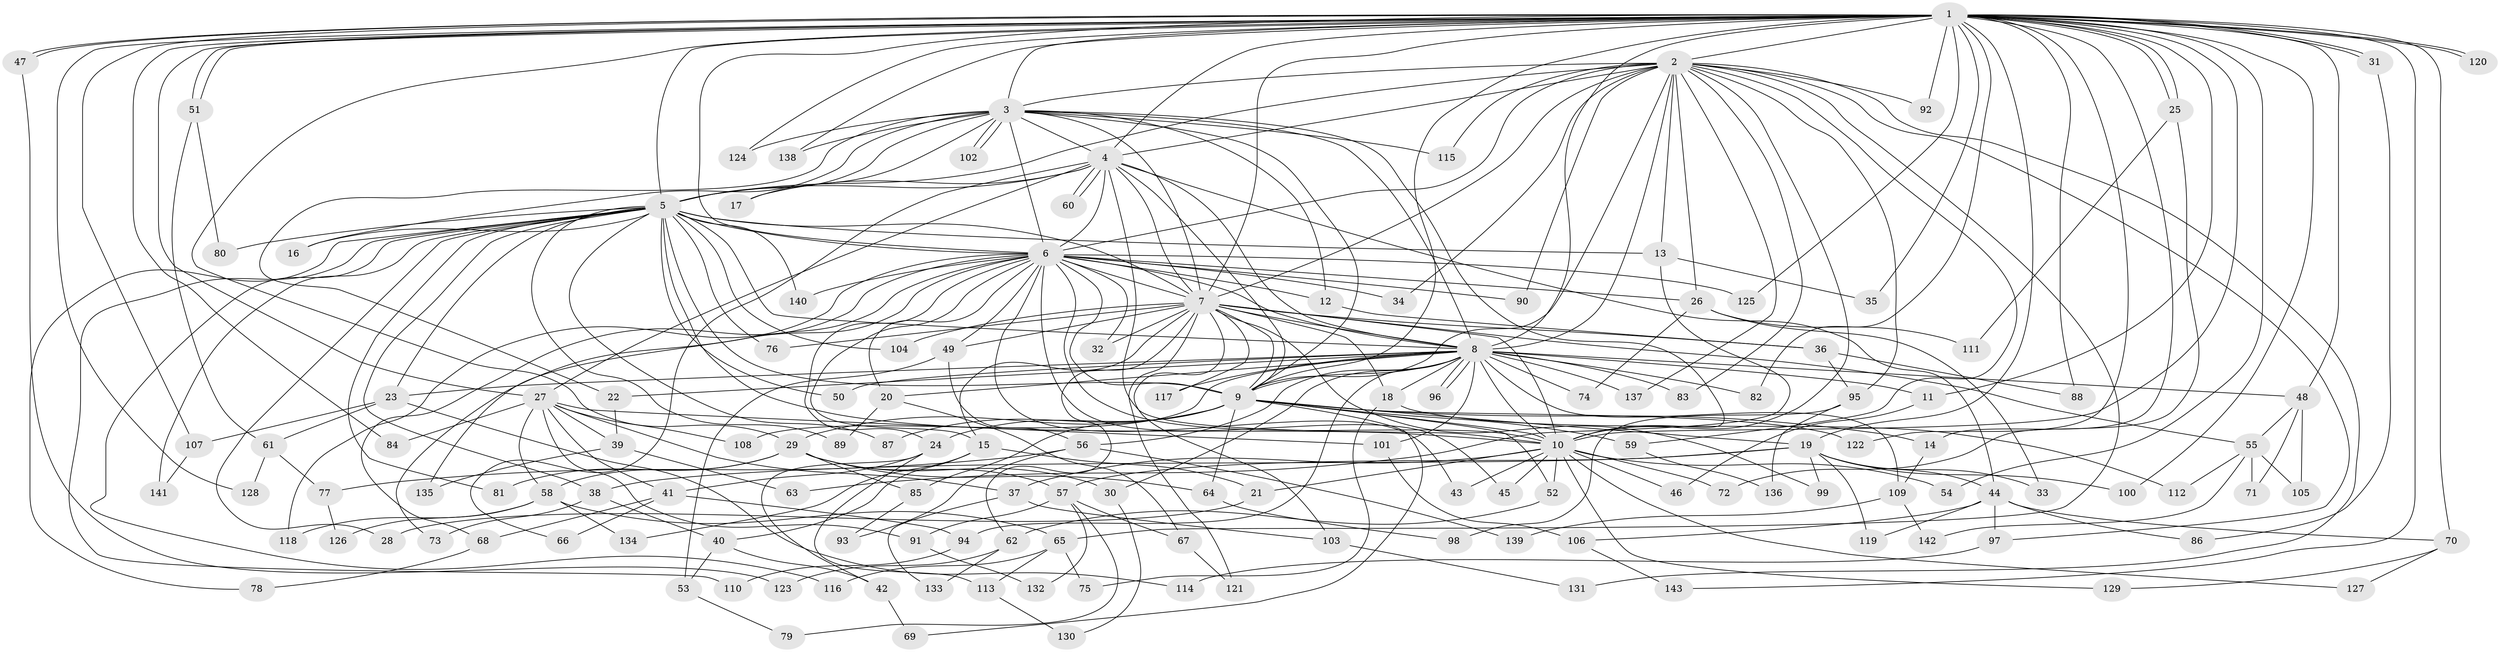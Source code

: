 // coarse degree distribution, {30: 0.017543859649122806, 16: 0.017543859649122806, 13: 0.017543859649122806, 14: 0.03508771929824561, 29: 0.017543859649122806, 19: 0.017543859649122806, 20: 0.017543859649122806, 3: 0.14035087719298245, 4: 0.08771929824561403, 5: 0.08771929824561403, 2: 0.42105263157894735, 6: 0.03508771929824561, 9: 0.017543859649122806, 15: 0.017543859649122806, 8: 0.017543859649122806, 1: 0.03508771929824561}
// Generated by graph-tools (version 1.1) at 2025/17/03/04/25 18:17:15]
// undirected, 143 vertices, 311 edges
graph export_dot {
graph [start="1"]
  node [color=gray90,style=filled];
  1;
  2;
  3;
  4;
  5;
  6;
  7;
  8;
  9;
  10;
  11;
  12;
  13;
  14;
  15;
  16;
  17;
  18;
  19;
  20;
  21;
  22;
  23;
  24;
  25;
  26;
  27;
  28;
  29;
  30;
  31;
  32;
  33;
  34;
  35;
  36;
  37;
  38;
  39;
  40;
  41;
  42;
  43;
  44;
  45;
  46;
  47;
  48;
  49;
  50;
  51;
  52;
  53;
  54;
  55;
  56;
  57;
  58;
  59;
  60;
  61;
  62;
  63;
  64;
  65;
  66;
  67;
  68;
  69;
  70;
  71;
  72;
  73;
  74;
  75;
  76;
  77;
  78;
  79;
  80;
  81;
  82;
  83;
  84;
  85;
  86;
  87;
  88;
  89;
  90;
  91;
  92;
  93;
  94;
  95;
  96;
  97;
  98;
  99;
  100;
  101;
  102;
  103;
  104;
  105;
  106;
  107;
  108;
  109;
  110;
  111;
  112;
  113;
  114;
  115;
  116;
  117;
  118;
  119;
  120;
  121;
  122;
  123;
  124;
  125;
  126;
  127;
  128;
  129;
  130;
  131;
  132;
  133;
  134;
  135;
  136;
  137;
  138;
  139;
  140;
  141;
  142;
  143;
  1 -- 2;
  1 -- 3;
  1 -- 4;
  1 -- 5;
  1 -- 6;
  1 -- 7;
  1 -- 8;
  1 -- 9;
  1 -- 10;
  1 -- 11;
  1 -- 14;
  1 -- 19;
  1 -- 25;
  1 -- 25;
  1 -- 27;
  1 -- 29;
  1 -- 31;
  1 -- 31;
  1 -- 35;
  1 -- 47;
  1 -- 47;
  1 -- 48;
  1 -- 51;
  1 -- 51;
  1 -- 54;
  1 -- 70;
  1 -- 82;
  1 -- 84;
  1 -- 88;
  1 -- 92;
  1 -- 100;
  1 -- 107;
  1 -- 120;
  1 -- 120;
  1 -- 122;
  1 -- 124;
  1 -- 125;
  1 -- 128;
  1 -- 138;
  1 -- 143;
  2 -- 3;
  2 -- 4;
  2 -- 5;
  2 -- 6;
  2 -- 7;
  2 -- 8;
  2 -- 9;
  2 -- 10;
  2 -- 13;
  2 -- 26;
  2 -- 34;
  2 -- 59;
  2 -- 65;
  2 -- 83;
  2 -- 90;
  2 -- 92;
  2 -- 95;
  2 -- 97;
  2 -- 115;
  2 -- 131;
  2 -- 137;
  3 -- 4;
  3 -- 5;
  3 -- 6;
  3 -- 7;
  3 -- 8;
  3 -- 9;
  3 -- 10;
  3 -- 12;
  3 -- 16;
  3 -- 17;
  3 -- 22;
  3 -- 102;
  3 -- 102;
  3 -- 115;
  3 -- 124;
  3 -- 138;
  4 -- 5;
  4 -- 6;
  4 -- 7;
  4 -- 8;
  4 -- 9;
  4 -- 10;
  4 -- 17;
  4 -- 27;
  4 -- 44;
  4 -- 60;
  4 -- 60;
  4 -- 66;
  5 -- 6;
  5 -- 7;
  5 -- 8;
  5 -- 9;
  5 -- 10;
  5 -- 13;
  5 -- 16;
  5 -- 23;
  5 -- 28;
  5 -- 38;
  5 -- 50;
  5 -- 76;
  5 -- 78;
  5 -- 80;
  5 -- 81;
  5 -- 87;
  5 -- 89;
  5 -- 104;
  5 -- 110;
  5 -- 116;
  5 -- 140;
  5 -- 141;
  6 -- 7;
  6 -- 8;
  6 -- 9;
  6 -- 10;
  6 -- 12;
  6 -- 15;
  6 -- 20;
  6 -- 24;
  6 -- 26;
  6 -- 32;
  6 -- 34;
  6 -- 43;
  6 -- 45;
  6 -- 49;
  6 -- 68;
  6 -- 73;
  6 -- 90;
  6 -- 118;
  6 -- 125;
  6 -- 135;
  6 -- 140;
  7 -- 8;
  7 -- 9;
  7 -- 10;
  7 -- 15;
  7 -- 18;
  7 -- 32;
  7 -- 36;
  7 -- 49;
  7 -- 55;
  7 -- 62;
  7 -- 76;
  7 -- 99;
  7 -- 103;
  7 -- 104;
  7 -- 117;
  7 -- 121;
  8 -- 9;
  8 -- 10;
  8 -- 11;
  8 -- 18;
  8 -- 20;
  8 -- 22;
  8 -- 23;
  8 -- 30;
  8 -- 48;
  8 -- 50;
  8 -- 56;
  8 -- 74;
  8 -- 82;
  8 -- 83;
  8 -- 94;
  8 -- 96;
  8 -- 96;
  8 -- 101;
  8 -- 108;
  8 -- 109;
  8 -- 117;
  8 -- 137;
  9 -- 10;
  9 -- 14;
  9 -- 19;
  9 -- 24;
  9 -- 29;
  9 -- 52;
  9 -- 59;
  9 -- 64;
  9 -- 69;
  9 -- 85;
  9 -- 87;
  9 -- 122;
  10 -- 21;
  10 -- 37;
  10 -- 43;
  10 -- 45;
  10 -- 46;
  10 -- 52;
  10 -- 54;
  10 -- 72;
  10 -- 127;
  10 -- 129;
  11 -- 46;
  12 -- 36;
  13 -- 35;
  13 -- 63;
  14 -- 109;
  15 -- 21;
  15 -- 40;
  15 -- 134;
  18 -- 75;
  18 -- 112;
  19 -- 33;
  19 -- 38;
  19 -- 44;
  19 -- 57;
  19 -- 99;
  19 -- 100;
  19 -- 119;
  20 -- 67;
  20 -- 89;
  21 -- 28;
  22 -- 39;
  23 -- 61;
  23 -- 107;
  23 -- 114;
  24 -- 41;
  24 -- 42;
  24 -- 113;
  25 -- 72;
  25 -- 111;
  26 -- 33;
  26 -- 74;
  26 -- 111;
  27 -- 37;
  27 -- 39;
  27 -- 41;
  27 -- 58;
  27 -- 84;
  27 -- 91;
  27 -- 101;
  27 -- 108;
  29 -- 30;
  29 -- 57;
  29 -- 58;
  29 -- 64;
  29 -- 81;
  29 -- 85;
  30 -- 130;
  31 -- 86;
  36 -- 88;
  36 -- 95;
  37 -- 103;
  37 -- 133;
  38 -- 40;
  38 -- 73;
  39 -- 63;
  39 -- 135;
  40 -- 42;
  40 -- 53;
  41 -- 66;
  41 -- 68;
  41 -- 94;
  42 -- 69;
  44 -- 70;
  44 -- 86;
  44 -- 97;
  44 -- 106;
  44 -- 119;
  47 -- 123;
  48 -- 55;
  48 -- 71;
  48 -- 105;
  49 -- 53;
  49 -- 56;
  51 -- 61;
  51 -- 80;
  52 -- 62;
  53 -- 79;
  55 -- 71;
  55 -- 105;
  55 -- 112;
  55 -- 142;
  56 -- 77;
  56 -- 93;
  56 -- 139;
  57 -- 67;
  57 -- 79;
  57 -- 91;
  57 -- 132;
  58 -- 65;
  58 -- 118;
  58 -- 126;
  58 -- 134;
  59 -- 136;
  61 -- 77;
  61 -- 128;
  62 -- 123;
  62 -- 133;
  64 -- 98;
  65 -- 75;
  65 -- 113;
  65 -- 116;
  67 -- 121;
  68 -- 78;
  70 -- 127;
  70 -- 129;
  77 -- 126;
  85 -- 93;
  91 -- 132;
  94 -- 110;
  95 -- 98;
  95 -- 136;
  97 -- 114;
  101 -- 106;
  103 -- 131;
  106 -- 143;
  107 -- 141;
  109 -- 139;
  109 -- 142;
  113 -- 130;
}
